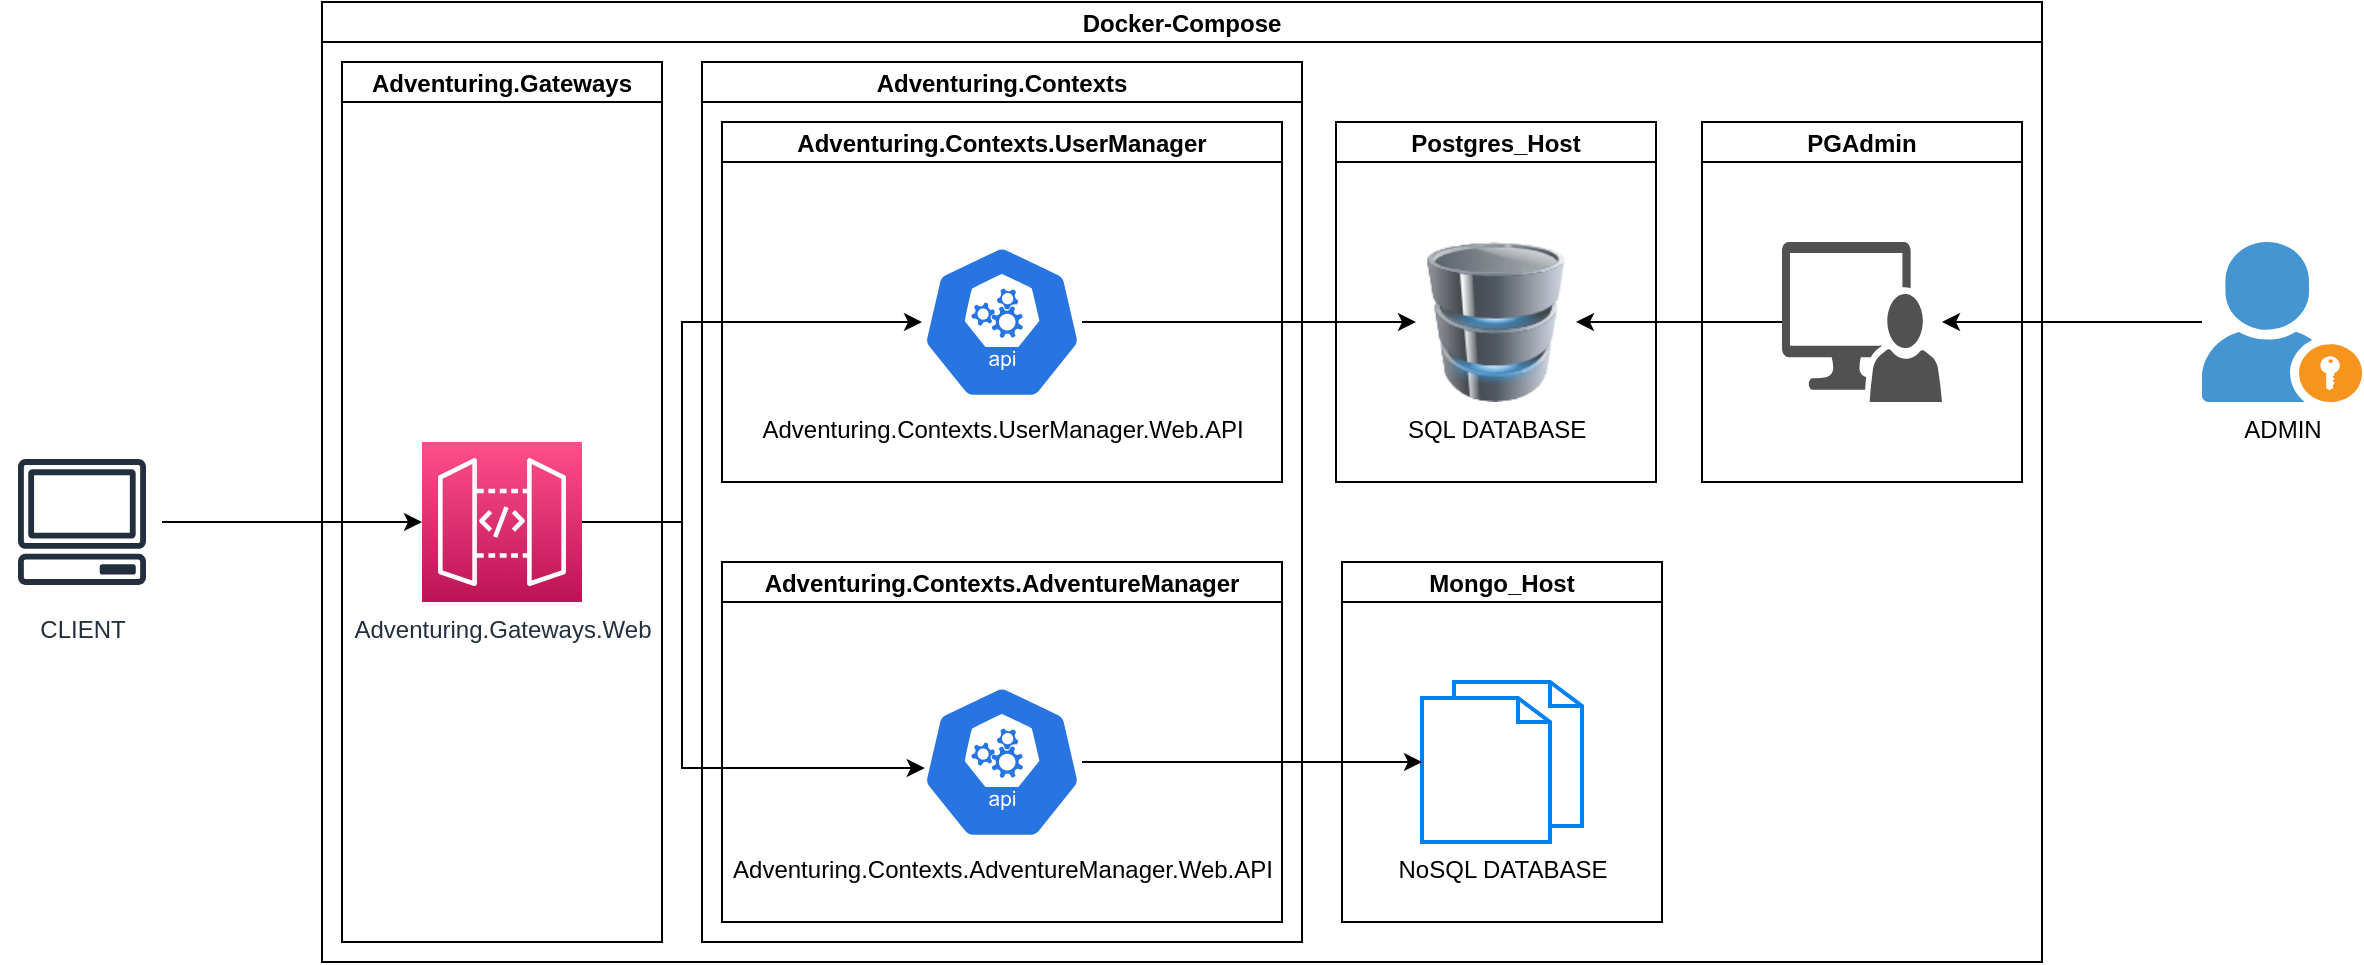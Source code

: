 <mxfile version="20.8.1" type="device"><diagram id="C5RBs43oDa-KdzZeNtuy" name="Page-1"><mxGraphModel dx="2012" dy="1107" grid="1" gridSize="10" guides="1" tooltips="1" connect="1" arrows="1" fold="1" page="1" pageScale="1" pageWidth="827" pageHeight="1169" math="0" shadow="0"><root><mxCell id="WIyWlLk6GJQsqaUBKTNV-0"/><mxCell id="WIyWlLk6GJQsqaUBKTNV-1" parent="WIyWlLk6GJQsqaUBKTNV-0"/><mxCell id="cIGGM-OXUeCknJOSSZnC-1" value="Docker-Compose" style="swimlane;startSize=20;" vertex="1" parent="WIyWlLk6GJQsqaUBKTNV-1"><mxGeometry x="160" y="80" width="860" height="480" as="geometry"/></mxCell><mxCell id="cIGGM-OXUeCknJOSSZnC-5" value="Adventuring.Gateways" style="swimlane;startSize=20;" vertex="1" parent="cIGGM-OXUeCknJOSSZnC-1"><mxGeometry x="10" y="30" width="160" height="440" as="geometry"><mxRectangle y="20" width="170" height="30" as="alternateBounds"/></mxGeometry></mxCell><mxCell id="cIGGM-OXUeCknJOSSZnC-3" value="Adventuring.Gateways.Web" style="sketch=0;points=[[0,0,0],[0.25,0,0],[0.5,0,0],[0.75,0,0],[1,0,0],[0,1,0],[0.25,1,0],[0.5,1,0],[0.75,1,0],[1,1,0],[0,0.25,0],[0,0.5,0],[0,0.75,0],[1,0.25,0],[1,0.5,0],[1,0.75,0]];outlineConnect=0;fontColor=#232F3E;gradientColor=#FF4F8B;gradientDirection=north;fillColor=#BC1356;strokeColor=#ffffff;dashed=0;verticalLabelPosition=bottom;verticalAlign=top;align=center;html=1;fontSize=12;fontStyle=0;aspect=fixed;shape=mxgraph.aws4.resourceIcon;resIcon=mxgraph.aws4.api_gateway;" vertex="1" parent="cIGGM-OXUeCknJOSSZnC-5"><mxGeometry x="40" y="190" width="80" height="80" as="geometry"/></mxCell><mxCell id="cIGGM-OXUeCknJOSSZnC-6" value="Adventuring.Contexts" style="swimlane;startSize=20;" vertex="1" parent="cIGGM-OXUeCknJOSSZnC-1"><mxGeometry x="190" y="30" width="300" height="440" as="geometry"/></mxCell><mxCell id="cIGGM-OXUeCknJOSSZnC-7" value="Adventuring.Contexts.UserManager" style="swimlane;startSize=20;" vertex="1" parent="cIGGM-OXUeCknJOSSZnC-6"><mxGeometry x="10" y="30" width="280" height="180" as="geometry"/></mxCell><mxCell id="cIGGM-OXUeCknJOSSZnC-11" value="Adventuring.Contexts.UserManager.Web.API" style="sketch=0;html=1;dashed=0;whitespace=wrap;fillColor=#2875E2;strokeColor=#ffffff;points=[[0.005,0.63,0],[0.1,0.2,0],[0.9,0.2,0],[0.5,0,0],[0.995,0.63,0],[0.72,0.99,0],[0.5,1,0],[0.28,0.99,0]];verticalLabelPosition=bottom;align=center;verticalAlign=top;shape=mxgraph.kubernetes.icon;prIcon=api" vertex="1" parent="cIGGM-OXUeCknJOSSZnC-7"><mxGeometry x="100" y="60" width="80" height="80" as="geometry"/></mxCell><mxCell id="cIGGM-OXUeCknJOSSZnC-10" value="Adventuring.Contexts.AdventureManager" style="swimlane;startSize=20;" vertex="1" parent="cIGGM-OXUeCknJOSSZnC-6"><mxGeometry x="10" y="250" width="280" height="180" as="geometry"/></mxCell><mxCell id="cIGGM-OXUeCknJOSSZnC-12" value="Adventuring.Contexts.AdventureManager.Web.API" style="sketch=0;html=1;dashed=0;whitespace=wrap;fillColor=#2875E2;strokeColor=#ffffff;points=[[0.005,0.63,0],[0.1,0.2,0],[0.9,0.2,0],[0.5,0,0],[0.995,0.63,0],[0.72,0.99,0],[0.5,1,0],[0.28,0.99,0]];verticalLabelPosition=bottom;align=center;verticalAlign=top;shape=mxgraph.kubernetes.icon;prIcon=api" vertex="1" parent="cIGGM-OXUeCknJOSSZnC-10"><mxGeometry x="100" y="60" width="80" height="80" as="geometry"/></mxCell><mxCell id="cIGGM-OXUeCknJOSSZnC-13" value="Postgres_Host" style="swimlane;startSize=20;" vertex="1" parent="cIGGM-OXUeCknJOSSZnC-1"><mxGeometry x="507" y="60" width="160" height="180" as="geometry"/></mxCell><mxCell id="cIGGM-OXUeCknJOSSZnC-14" value="SQL DATABASE" style="image;html=1;image=img/lib/clip_art/computers/Database_128x128.png" vertex="1" parent="cIGGM-OXUeCknJOSSZnC-13"><mxGeometry x="40" y="60" width="80" height="80" as="geometry"/></mxCell><mxCell id="cIGGM-OXUeCknJOSSZnC-16" value="Mongo_Host" style="swimlane;startSize=20;" vertex="1" parent="cIGGM-OXUeCknJOSSZnC-1"><mxGeometry x="510" y="280" width="160" height="180" as="geometry"/></mxCell><mxCell id="cIGGM-OXUeCknJOSSZnC-15" value="NoSQL DATABASE" style="html=1;verticalLabelPosition=bottom;align=center;labelBackgroundColor=#ffffff;verticalAlign=top;strokeWidth=2;strokeColor=#0080F0;shadow=0;dashed=0;shape=mxgraph.ios7.icons.documents;" vertex="1" parent="cIGGM-OXUeCknJOSSZnC-16"><mxGeometry x="40" y="60" width="80" height="80" as="geometry"/></mxCell><mxCell id="cIGGM-OXUeCknJOSSZnC-20" style="edgeStyle=orthogonalEdgeStyle;rounded=0;orthogonalLoop=1;jettySize=auto;html=1;startArrow=none;startFill=0;entryX=0.017;entryY=0.533;entryDx=0;entryDy=0;entryPerimeter=0;" edge="1" parent="cIGGM-OXUeCknJOSSZnC-1" source="cIGGM-OXUeCknJOSSZnC-3" target="cIGGM-OXUeCknJOSSZnC-12"><mxGeometry relative="1" as="geometry"><Array as="points"><mxPoint x="180" y="260"/><mxPoint x="180" y="383"/><mxPoint x="301" y="383"/></Array></mxGeometry></mxCell><mxCell id="cIGGM-OXUeCknJOSSZnC-22" style="edgeStyle=orthogonalEdgeStyle;rounded=0;orthogonalLoop=1;jettySize=auto;html=1;startArrow=none;startFill=0;" edge="1" parent="cIGGM-OXUeCknJOSSZnC-1" source="cIGGM-OXUeCknJOSSZnC-3" target="cIGGM-OXUeCknJOSSZnC-11"><mxGeometry relative="1" as="geometry"><Array as="points"><mxPoint x="180" y="260"/><mxPoint x="180" y="160"/></Array></mxGeometry></mxCell><mxCell id="cIGGM-OXUeCknJOSSZnC-23" style="edgeStyle=orthogonalEdgeStyle;rounded=0;orthogonalLoop=1;jettySize=auto;html=1;startArrow=none;startFill=0;" edge="1" parent="cIGGM-OXUeCknJOSSZnC-1" source="cIGGM-OXUeCknJOSSZnC-12" target="cIGGM-OXUeCknJOSSZnC-15"><mxGeometry relative="1" as="geometry"/></mxCell><mxCell id="cIGGM-OXUeCknJOSSZnC-24" style="edgeStyle=orthogonalEdgeStyle;rounded=0;orthogonalLoop=1;jettySize=auto;html=1;startArrow=none;startFill=0;" edge="1" parent="cIGGM-OXUeCknJOSSZnC-1" source="cIGGM-OXUeCknJOSSZnC-11" target="cIGGM-OXUeCknJOSSZnC-14"><mxGeometry relative="1" as="geometry"/></mxCell><mxCell id="cIGGM-OXUeCknJOSSZnC-26" value="PGAdmin" style="swimlane;startSize=20;" vertex="1" parent="cIGGM-OXUeCknJOSSZnC-1"><mxGeometry x="690" y="60" width="160" height="180" as="geometry"/></mxCell><mxCell id="cIGGM-OXUeCknJOSSZnC-25" value="" style="sketch=0;pointerEvents=1;shadow=0;dashed=0;html=1;strokeColor=none;labelPosition=center;verticalLabelPosition=bottom;verticalAlign=top;align=center;fillColor=#515151;shape=mxgraph.mscae.system_center.admin_console" vertex="1" parent="cIGGM-OXUeCknJOSSZnC-26"><mxGeometry x="40" y="60" width="80" height="80" as="geometry"/></mxCell><mxCell id="cIGGM-OXUeCknJOSSZnC-27" style="edgeStyle=orthogonalEdgeStyle;rounded=0;orthogonalLoop=1;jettySize=auto;html=1;startArrow=none;startFill=0;" edge="1" parent="cIGGM-OXUeCknJOSSZnC-1" source="cIGGM-OXUeCknJOSSZnC-25" target="cIGGM-OXUeCknJOSSZnC-14"><mxGeometry relative="1" as="geometry"/></mxCell><mxCell id="cIGGM-OXUeCknJOSSZnC-17" style="edgeStyle=orthogonalEdgeStyle;rounded=0;orthogonalLoop=1;jettySize=auto;html=1;entryX=0;entryY=0.5;entryDx=0;entryDy=0;entryPerimeter=0;startArrow=none;startFill=0;" edge="1" parent="WIyWlLk6GJQsqaUBKTNV-1" source="cIGGM-OXUeCknJOSSZnC-2" target="cIGGM-OXUeCknJOSSZnC-3"><mxGeometry relative="1" as="geometry"/></mxCell><mxCell id="cIGGM-OXUeCknJOSSZnC-2" value="CLIENT" style="sketch=0;outlineConnect=0;fontColor=#232F3E;gradientColor=none;strokeColor=#232F3E;fillColor=#ffffff;dashed=0;verticalLabelPosition=bottom;verticalAlign=top;align=center;html=1;fontSize=12;fontStyle=0;aspect=fixed;shape=mxgraph.aws4.resourceIcon;resIcon=mxgraph.aws4.client;" vertex="1" parent="WIyWlLk6GJQsqaUBKTNV-1"><mxGeometry y="300" width="80" height="80" as="geometry"/></mxCell><mxCell id="cIGGM-OXUeCknJOSSZnC-29" style="edgeStyle=orthogonalEdgeStyle;rounded=0;orthogonalLoop=1;jettySize=auto;html=1;startArrow=none;startFill=0;" edge="1" parent="WIyWlLk6GJQsqaUBKTNV-1" source="cIGGM-OXUeCknJOSSZnC-28" target="cIGGM-OXUeCknJOSSZnC-25"><mxGeometry relative="1" as="geometry"/></mxCell><mxCell id="cIGGM-OXUeCknJOSSZnC-28" value="ADMIN" style="shadow=0;dashed=0;html=1;strokeColor=none;fillColor=#4495D1;labelPosition=center;verticalLabelPosition=bottom;verticalAlign=top;align=center;outlineConnect=0;shape=mxgraph.veeam.portal_admin;" vertex="1" parent="WIyWlLk6GJQsqaUBKTNV-1"><mxGeometry x="1100" y="200" width="80" height="80" as="geometry"/></mxCell></root></mxGraphModel></diagram></mxfile>